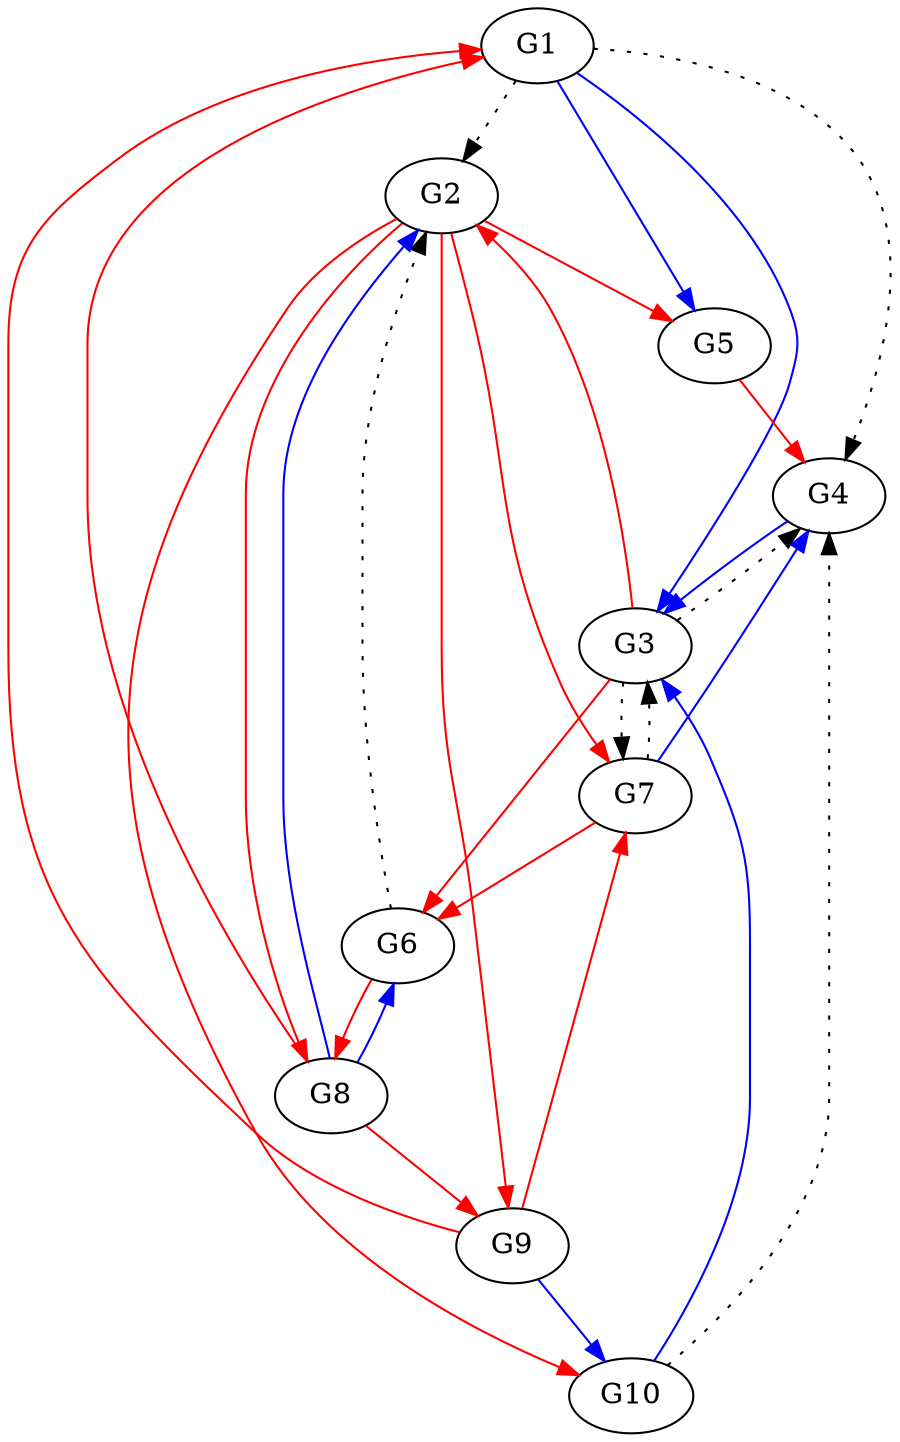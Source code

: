// Grafos-DREAM4
digraph {
	G1 [label=G1]
	G2 [label=G2]
	G3 [label=G3]
	G4 [label=G4]
	G5 [label=G5]
	G6 [label=G6]
	G7 [label=G7]
	G8 [label=G8]
	G9 [label=G9]
	G10 [label=G10]
	G1 -> G2 [style=dotted]
	G1 -> G3 [color=blue]
	G1 -> G4 [style=dotted]
	G1 -> G5 [color=blue]
	G3 -> G4 [style=dotted]
	G3 -> G7 [style=dotted]
	G4 -> G3 [color=blue]
	G6 -> G2 [style=dotted]
	G7 -> G3 [style=dotted]
	G7 -> G4 [color=blue]
	G8 -> G2 [color=blue]
	G8 -> G6 [color=blue]
	G9 -> G10 [color=blue]
	G10 -> G3 [color=blue]
	G10 -> G4 [style=dotted]
	G2 -> G5 [color=red]
	G2 -> G7 [color=red]
	G2 -> G8 [color=red]
	G2 -> G9 [color=red]
	G2 -> G10 [color=red]
	G3 -> G2 [color=red]
	G3 -> G6 [color=red]
	G5 -> G4 [color=red]
	G6 -> G8 [color=red]
	G7 -> G6 [color=red]
	G8 -> G1 [color=red]
	G8 -> G9 [color=red]
	G9 -> G1 [color=red]
	G9 -> G7 [color=red]
}
